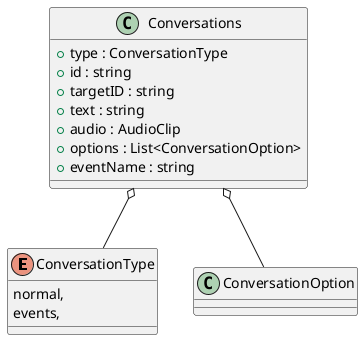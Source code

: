 @startuml
enum ConversationType {
    normal,
    events,
}
class Conversations {
    + type : ConversationType
    + id : string
    + targetID : string
    + text : string
    + audio : AudioClip
    + options : List<ConversationOption>
    + eventName : string
}
Conversations o-- ConversationOption
Conversations o-- ConversationType
@enduml
